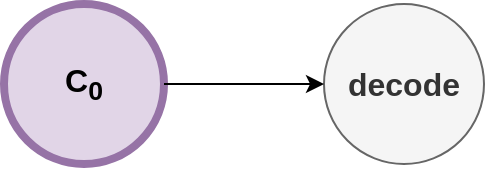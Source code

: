 <mxfile version="20.0.3" type="device"><diagram name="Page-1" id="42789a77-a242-8287-6e28-9cd8cfd52e62"><mxGraphModel dx="946" dy="622" grid="1" gridSize="10" guides="1" tooltips="1" connect="1" arrows="1" fold="1" page="1" pageScale="1" pageWidth="1100" pageHeight="850" background="none" math="0" shadow="0"><root><mxCell id="0"/><mxCell id="1" parent="0"/><mxCell id="RXzZ0kTApku4aT5u5Mq1-1" value="&lt;font style=&quot;font-size: 16px;&quot;&gt;&lt;b&gt;C&lt;sub&gt;0&lt;/sub&gt;&lt;/b&gt;&lt;/font&gt;" style="ellipse;whiteSpace=wrap;html=1;fillColor=#e1d5e7;strokeColor=#9673a6;strokeWidth=4;" parent="1" vertex="1"><mxGeometry x="160" y="240" width="80" height="80" as="geometry"/></mxCell><mxCell id="RXzZ0kTApku4aT5u5Mq1-3" value="&lt;font style=&quot;font-size: 16px;&quot;&gt;&lt;b&gt;decode&lt;/b&gt;&lt;/font&gt;" style="ellipse;whiteSpace=wrap;html=1;fillColor=#f5f5f5;strokeColor=#666666;fontColor=#333333;" parent="1" vertex="1"><mxGeometry x="320" y="240" width="80" height="80" as="geometry"/></mxCell><mxCell id="RXzZ0kTApku4aT5u5Mq1-7" value="" style="endArrow=classic;html=1;rounded=0;fontSize=16;exitX=1;exitY=0.5;exitDx=0;exitDy=0;entryX=0;entryY=0.5;entryDx=0;entryDy=0;" parent="1" source="RXzZ0kTApku4aT5u5Mq1-1" target="RXzZ0kTApku4aT5u5Mq1-3" edge="1"><mxGeometry width="50" height="50" relative="1" as="geometry"><mxPoint x="240" y="300" as="sourcePoint"/><mxPoint x="290" y="250" as="targetPoint"/></mxGeometry></mxCell></root></mxGraphModel></diagram></mxfile>